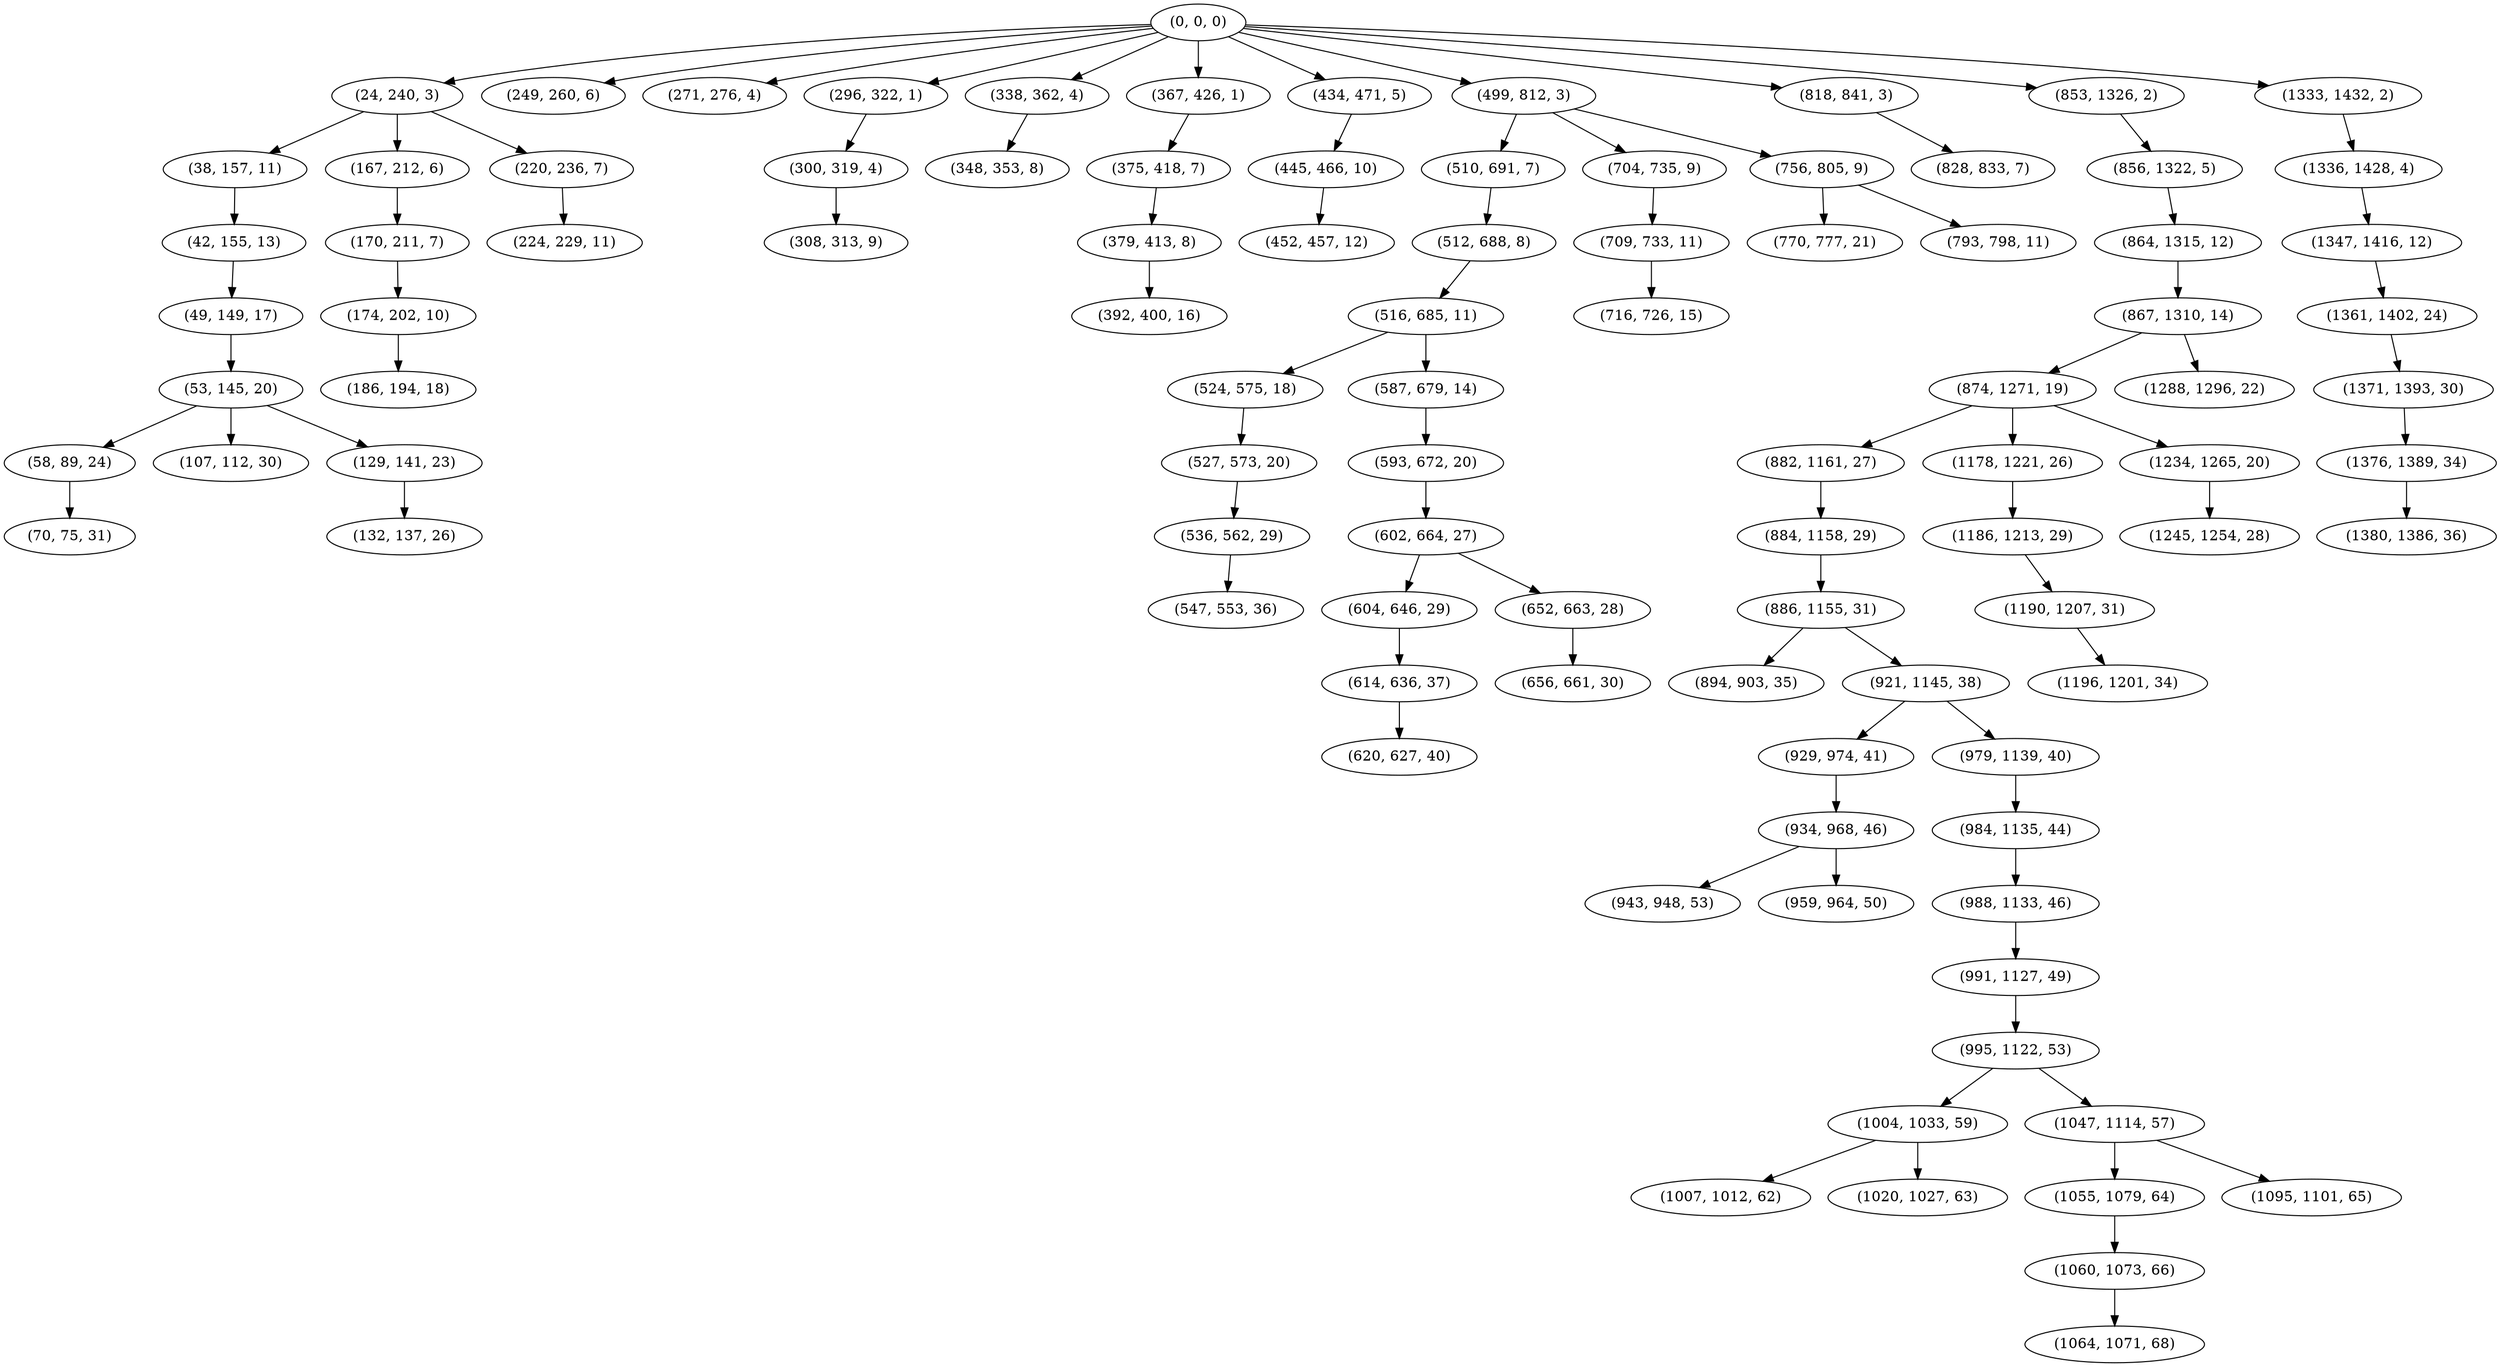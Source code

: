 digraph tree {
    "(0, 0, 0)";
    "(24, 240, 3)";
    "(38, 157, 11)";
    "(42, 155, 13)";
    "(49, 149, 17)";
    "(53, 145, 20)";
    "(58, 89, 24)";
    "(70, 75, 31)";
    "(107, 112, 30)";
    "(129, 141, 23)";
    "(132, 137, 26)";
    "(167, 212, 6)";
    "(170, 211, 7)";
    "(174, 202, 10)";
    "(186, 194, 18)";
    "(220, 236, 7)";
    "(224, 229, 11)";
    "(249, 260, 6)";
    "(271, 276, 4)";
    "(296, 322, 1)";
    "(300, 319, 4)";
    "(308, 313, 9)";
    "(338, 362, 4)";
    "(348, 353, 8)";
    "(367, 426, 1)";
    "(375, 418, 7)";
    "(379, 413, 8)";
    "(392, 400, 16)";
    "(434, 471, 5)";
    "(445, 466, 10)";
    "(452, 457, 12)";
    "(499, 812, 3)";
    "(510, 691, 7)";
    "(512, 688, 8)";
    "(516, 685, 11)";
    "(524, 575, 18)";
    "(527, 573, 20)";
    "(536, 562, 29)";
    "(547, 553, 36)";
    "(587, 679, 14)";
    "(593, 672, 20)";
    "(602, 664, 27)";
    "(604, 646, 29)";
    "(614, 636, 37)";
    "(620, 627, 40)";
    "(652, 663, 28)";
    "(656, 661, 30)";
    "(704, 735, 9)";
    "(709, 733, 11)";
    "(716, 726, 15)";
    "(756, 805, 9)";
    "(770, 777, 21)";
    "(793, 798, 11)";
    "(818, 841, 3)";
    "(828, 833, 7)";
    "(853, 1326, 2)";
    "(856, 1322, 5)";
    "(864, 1315, 12)";
    "(867, 1310, 14)";
    "(874, 1271, 19)";
    "(882, 1161, 27)";
    "(884, 1158, 29)";
    "(886, 1155, 31)";
    "(894, 903, 35)";
    "(921, 1145, 38)";
    "(929, 974, 41)";
    "(934, 968, 46)";
    "(943, 948, 53)";
    "(959, 964, 50)";
    "(979, 1139, 40)";
    "(984, 1135, 44)";
    "(988, 1133, 46)";
    "(991, 1127, 49)";
    "(995, 1122, 53)";
    "(1004, 1033, 59)";
    "(1007, 1012, 62)";
    "(1020, 1027, 63)";
    "(1047, 1114, 57)";
    "(1055, 1079, 64)";
    "(1060, 1073, 66)";
    "(1064, 1071, 68)";
    "(1095, 1101, 65)";
    "(1178, 1221, 26)";
    "(1186, 1213, 29)";
    "(1190, 1207, 31)";
    "(1196, 1201, 34)";
    "(1234, 1265, 20)";
    "(1245, 1254, 28)";
    "(1288, 1296, 22)";
    "(1333, 1432, 2)";
    "(1336, 1428, 4)";
    "(1347, 1416, 12)";
    "(1361, 1402, 24)";
    "(1371, 1393, 30)";
    "(1376, 1389, 34)";
    "(1380, 1386, 36)";
    "(0, 0, 0)" -> "(24, 240, 3)";
    "(0, 0, 0)" -> "(249, 260, 6)";
    "(0, 0, 0)" -> "(271, 276, 4)";
    "(0, 0, 0)" -> "(296, 322, 1)";
    "(0, 0, 0)" -> "(338, 362, 4)";
    "(0, 0, 0)" -> "(367, 426, 1)";
    "(0, 0, 0)" -> "(434, 471, 5)";
    "(0, 0, 0)" -> "(499, 812, 3)";
    "(0, 0, 0)" -> "(818, 841, 3)";
    "(0, 0, 0)" -> "(853, 1326, 2)";
    "(0, 0, 0)" -> "(1333, 1432, 2)";
    "(24, 240, 3)" -> "(38, 157, 11)";
    "(24, 240, 3)" -> "(167, 212, 6)";
    "(24, 240, 3)" -> "(220, 236, 7)";
    "(38, 157, 11)" -> "(42, 155, 13)";
    "(42, 155, 13)" -> "(49, 149, 17)";
    "(49, 149, 17)" -> "(53, 145, 20)";
    "(53, 145, 20)" -> "(58, 89, 24)";
    "(53, 145, 20)" -> "(107, 112, 30)";
    "(53, 145, 20)" -> "(129, 141, 23)";
    "(58, 89, 24)" -> "(70, 75, 31)";
    "(129, 141, 23)" -> "(132, 137, 26)";
    "(167, 212, 6)" -> "(170, 211, 7)";
    "(170, 211, 7)" -> "(174, 202, 10)";
    "(174, 202, 10)" -> "(186, 194, 18)";
    "(220, 236, 7)" -> "(224, 229, 11)";
    "(296, 322, 1)" -> "(300, 319, 4)";
    "(300, 319, 4)" -> "(308, 313, 9)";
    "(338, 362, 4)" -> "(348, 353, 8)";
    "(367, 426, 1)" -> "(375, 418, 7)";
    "(375, 418, 7)" -> "(379, 413, 8)";
    "(379, 413, 8)" -> "(392, 400, 16)";
    "(434, 471, 5)" -> "(445, 466, 10)";
    "(445, 466, 10)" -> "(452, 457, 12)";
    "(499, 812, 3)" -> "(510, 691, 7)";
    "(499, 812, 3)" -> "(704, 735, 9)";
    "(499, 812, 3)" -> "(756, 805, 9)";
    "(510, 691, 7)" -> "(512, 688, 8)";
    "(512, 688, 8)" -> "(516, 685, 11)";
    "(516, 685, 11)" -> "(524, 575, 18)";
    "(516, 685, 11)" -> "(587, 679, 14)";
    "(524, 575, 18)" -> "(527, 573, 20)";
    "(527, 573, 20)" -> "(536, 562, 29)";
    "(536, 562, 29)" -> "(547, 553, 36)";
    "(587, 679, 14)" -> "(593, 672, 20)";
    "(593, 672, 20)" -> "(602, 664, 27)";
    "(602, 664, 27)" -> "(604, 646, 29)";
    "(602, 664, 27)" -> "(652, 663, 28)";
    "(604, 646, 29)" -> "(614, 636, 37)";
    "(614, 636, 37)" -> "(620, 627, 40)";
    "(652, 663, 28)" -> "(656, 661, 30)";
    "(704, 735, 9)" -> "(709, 733, 11)";
    "(709, 733, 11)" -> "(716, 726, 15)";
    "(756, 805, 9)" -> "(770, 777, 21)";
    "(756, 805, 9)" -> "(793, 798, 11)";
    "(818, 841, 3)" -> "(828, 833, 7)";
    "(853, 1326, 2)" -> "(856, 1322, 5)";
    "(856, 1322, 5)" -> "(864, 1315, 12)";
    "(864, 1315, 12)" -> "(867, 1310, 14)";
    "(867, 1310, 14)" -> "(874, 1271, 19)";
    "(867, 1310, 14)" -> "(1288, 1296, 22)";
    "(874, 1271, 19)" -> "(882, 1161, 27)";
    "(874, 1271, 19)" -> "(1178, 1221, 26)";
    "(874, 1271, 19)" -> "(1234, 1265, 20)";
    "(882, 1161, 27)" -> "(884, 1158, 29)";
    "(884, 1158, 29)" -> "(886, 1155, 31)";
    "(886, 1155, 31)" -> "(894, 903, 35)";
    "(886, 1155, 31)" -> "(921, 1145, 38)";
    "(921, 1145, 38)" -> "(929, 974, 41)";
    "(921, 1145, 38)" -> "(979, 1139, 40)";
    "(929, 974, 41)" -> "(934, 968, 46)";
    "(934, 968, 46)" -> "(943, 948, 53)";
    "(934, 968, 46)" -> "(959, 964, 50)";
    "(979, 1139, 40)" -> "(984, 1135, 44)";
    "(984, 1135, 44)" -> "(988, 1133, 46)";
    "(988, 1133, 46)" -> "(991, 1127, 49)";
    "(991, 1127, 49)" -> "(995, 1122, 53)";
    "(995, 1122, 53)" -> "(1004, 1033, 59)";
    "(995, 1122, 53)" -> "(1047, 1114, 57)";
    "(1004, 1033, 59)" -> "(1007, 1012, 62)";
    "(1004, 1033, 59)" -> "(1020, 1027, 63)";
    "(1047, 1114, 57)" -> "(1055, 1079, 64)";
    "(1047, 1114, 57)" -> "(1095, 1101, 65)";
    "(1055, 1079, 64)" -> "(1060, 1073, 66)";
    "(1060, 1073, 66)" -> "(1064, 1071, 68)";
    "(1178, 1221, 26)" -> "(1186, 1213, 29)";
    "(1186, 1213, 29)" -> "(1190, 1207, 31)";
    "(1190, 1207, 31)" -> "(1196, 1201, 34)";
    "(1234, 1265, 20)" -> "(1245, 1254, 28)";
    "(1333, 1432, 2)" -> "(1336, 1428, 4)";
    "(1336, 1428, 4)" -> "(1347, 1416, 12)";
    "(1347, 1416, 12)" -> "(1361, 1402, 24)";
    "(1361, 1402, 24)" -> "(1371, 1393, 30)";
    "(1371, 1393, 30)" -> "(1376, 1389, 34)";
    "(1376, 1389, 34)" -> "(1380, 1386, 36)";
}

